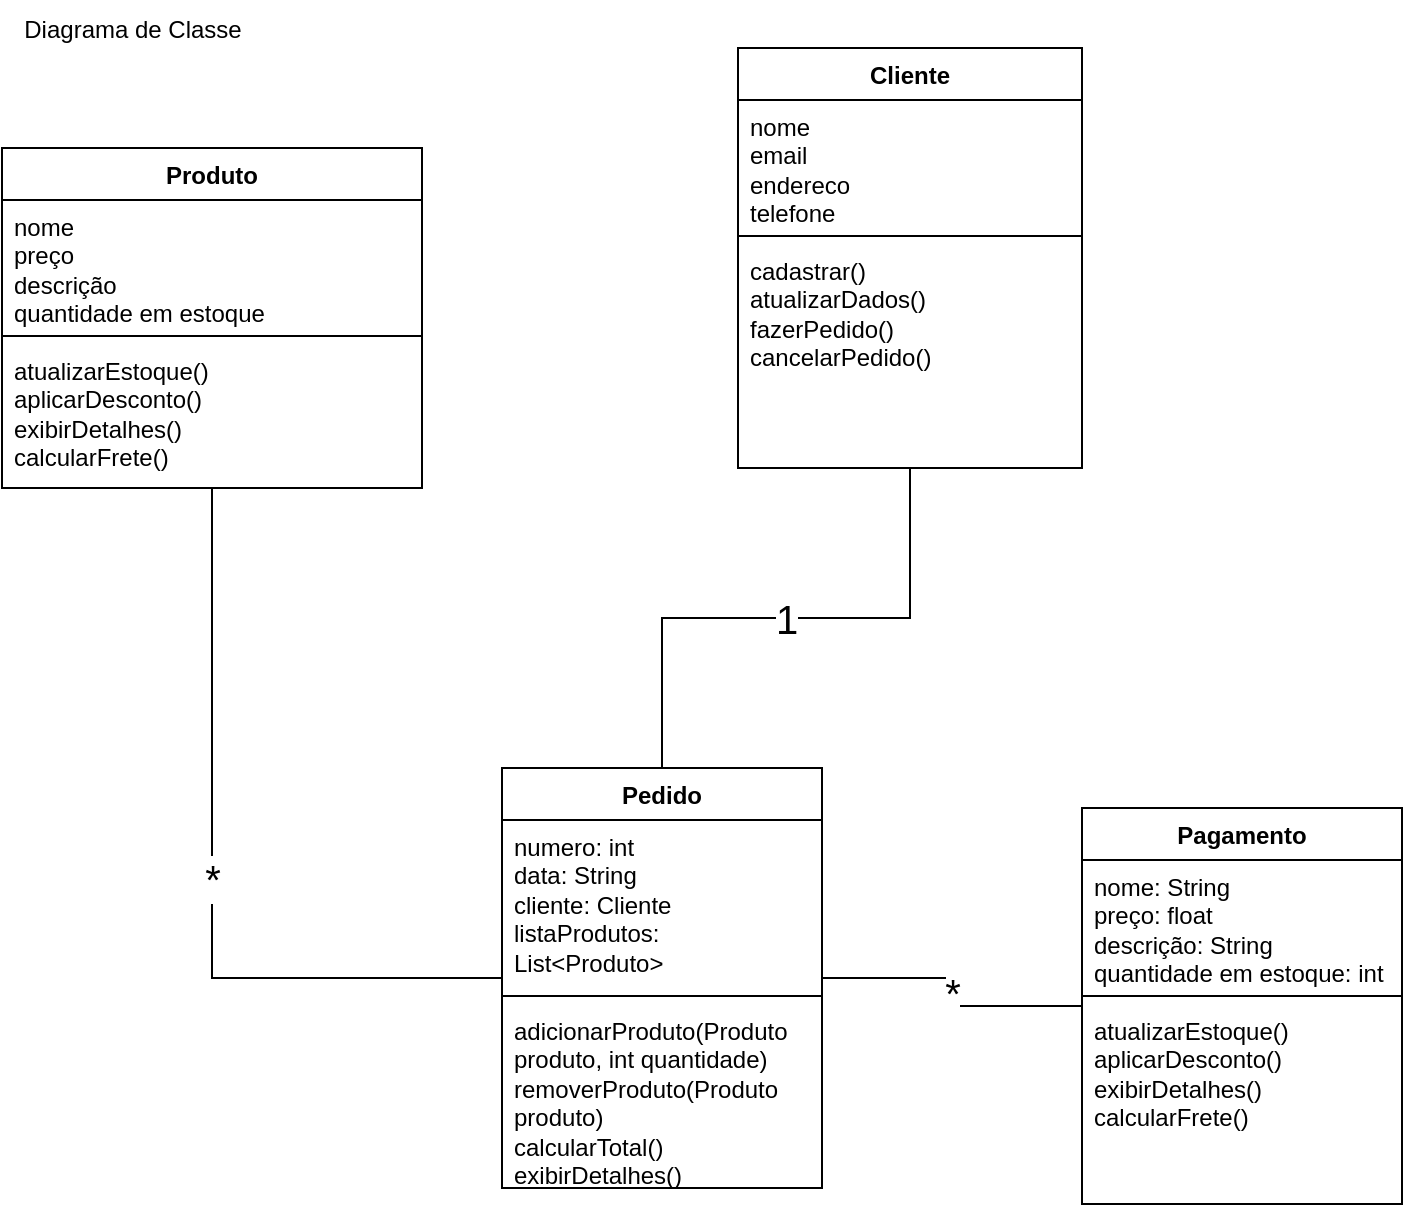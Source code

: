 <mxfile version="24.7.17">
  <diagram name="Page-1" id="c4acf3e9-155e-7222-9cf6-157b1a14988f">
    <mxGraphModel dx="1434" dy="746" grid="1" gridSize="10" guides="1" tooltips="1" connect="1" arrows="1" fold="1" page="1" pageScale="1" pageWidth="850" pageHeight="1100" background="none" math="0" shadow="0">
      <root>
        <mxCell id="0" />
        <mxCell id="1" parent="0" />
        <mxCell id="5d2195bd80daf111-38" style="edgeStyle=orthogonalEdgeStyle;rounded=0;html=1;dashed=1;labelBackgroundColor=none;startFill=0;endArrow=open;endFill=0;endSize=10;fontFamily=Verdana;fontSize=10;" parent="1" edge="1">
          <mxGeometry relative="1" as="geometry">
            <Array as="points">
              <mxPoint x="590" y="721" />
            </Array>
            <mxPoint x="650" y="721" as="sourcePoint" />
          </mxGeometry>
        </mxCell>
        <mxCell id="5d2195bd80daf111-40" style="edgeStyle=orthogonalEdgeStyle;rounded=0;html=1;dashed=1;labelBackgroundColor=none;startFill=0;endArrow=open;endFill=0;endSize=10;fontFamily=Verdana;fontSize=10;" parent="1" edge="1">
          <mxGeometry relative="1" as="geometry">
            <Array as="points" />
            <mxPoint x="730" y="814" as="sourcePoint" />
          </mxGeometry>
        </mxCell>
        <mxCell id="5d2195bd80daf111-39" style="edgeStyle=orthogonalEdgeStyle;rounded=0;html=1;dashed=1;labelBackgroundColor=none;startFill=0;endArrow=open;endFill=0;endSize=10;fontFamily=Verdana;fontSize=10;" parent="1" edge="1">
          <mxGeometry relative="1" as="geometry">
            <mxPoint x="730" y="948" as="sourcePoint" />
          </mxGeometry>
        </mxCell>
        <mxCell id="5d2195bd80daf111-41" style="edgeStyle=orthogonalEdgeStyle;rounded=0;html=1;dashed=1;labelBackgroundColor=none;startFill=0;endArrow=open;endFill=0;endSize=10;fontFamily=Verdana;fontSize=10;" parent="1" edge="1">
          <mxGeometry relative="1" as="geometry">
            <Array as="points" />
            <mxPoint x="730" y="603" as="sourcePoint" />
          </mxGeometry>
        </mxCell>
        <mxCell id="5d2195bd80daf111-35" style="edgeStyle=orthogonalEdgeStyle;rounded=0;html=1;dashed=1;labelBackgroundColor=none;startFill=0;endArrow=open;endFill=0;endSize=10;fontFamily=Verdana;fontSize=10;" parent="1" edge="1">
          <mxGeometry relative="1" as="geometry">
            <Array as="points">
              <mxPoint x="545" y="970" />
              <mxPoint x="545" y="970" />
            </Array>
            <mxPoint x="545" y="963" as="sourcePoint" />
          </mxGeometry>
        </mxCell>
        <mxCell id="5d2195bd80daf111-36" style="edgeStyle=orthogonalEdgeStyle;rounded=0;html=1;dashed=1;labelBackgroundColor=none;startFill=0;endArrow=open;endFill=0;endSize=10;fontFamily=Verdana;fontSize=10;" parent="1" edge="1">
          <mxGeometry relative="1" as="geometry">
            <Array as="points">
              <mxPoint x="550" y="520" />
            </Array>
            <mxPoint x="490" y="520" as="targetPoint" />
          </mxGeometry>
        </mxCell>
        <mxCell id="5d2195bd80daf111-26" style="edgeStyle=orthogonalEdgeStyle;rounded=0;html=1;dashed=1;labelBackgroundColor=none;startFill=0;endArrow=open;endFill=0;endSize=10;fontFamily=Verdana;fontSize=10;" parent="1" edge="1">
          <mxGeometry relative="1" as="geometry">
            <Array as="points" />
            <mxPoint x="685" y="300" as="targetPoint" />
          </mxGeometry>
        </mxCell>
        <mxCell id="5d2195bd80daf111-37" style="edgeStyle=orthogonalEdgeStyle;rounded=0;html=1;dashed=1;labelBackgroundColor=none;startFill=0;endArrow=open;endFill=0;endSize=10;fontFamily=Verdana;fontSize=10;" parent="1" edge="1">
          <mxGeometry relative="1" as="geometry">
            <Array as="points">
              <mxPoint x="570" y="590" />
            </Array>
            <mxPoint x="650" y="590" as="sourcePoint" />
          </mxGeometry>
        </mxCell>
        <mxCell id="HngV6Z71-Gyh6VQ-0Nk7-1" value="Produto" style="swimlane;fontStyle=1;align=center;verticalAlign=top;childLayout=stackLayout;horizontal=1;startSize=26;horizontalStack=0;resizeParent=1;resizeParentMax=0;resizeLast=0;collapsible=1;marginBottom=0;whiteSpace=wrap;html=1;" parent="1" vertex="1">
          <mxGeometry x="30" y="80" width="210" height="170" as="geometry" />
        </mxCell>
        <mxCell id="HngV6Z71-Gyh6VQ-0Nk7-2" value="&lt;div&gt;nome&lt;div&gt;preço&lt;/div&gt;&lt;div&gt;descrição&lt;/div&gt;&lt;div&gt;quantidade em estoque&lt;/div&gt;&lt;/div&gt;" style="text;strokeColor=none;fillColor=none;align=left;verticalAlign=top;spacingLeft=4;spacingRight=4;overflow=hidden;rotatable=0;points=[[0,0.5],[1,0.5]];portConstraint=eastwest;whiteSpace=wrap;html=1;" parent="HngV6Z71-Gyh6VQ-0Nk7-1" vertex="1">
          <mxGeometry y="26" width="210" height="64" as="geometry" />
        </mxCell>
        <mxCell id="HngV6Z71-Gyh6VQ-0Nk7-3" value="" style="line;strokeWidth=1;fillColor=none;align=left;verticalAlign=middle;spacingTop=-1;spacingLeft=3;spacingRight=3;rotatable=0;labelPosition=right;points=[];portConstraint=eastwest;strokeColor=inherit;" parent="HngV6Z71-Gyh6VQ-0Nk7-1" vertex="1">
          <mxGeometry y="90" width="210" height="8" as="geometry" />
        </mxCell>
        <mxCell id="HngV6Z71-Gyh6VQ-0Nk7-4" value="atualizarEstoque()&lt;div&gt;aplicarDesconto()&lt;div&gt;exibirDetalhes()&lt;div&gt;calcularFrete()&lt;/div&gt;&lt;/div&gt;&lt;/div&gt;" style="text;strokeColor=none;fillColor=none;align=left;verticalAlign=top;spacingLeft=4;spacingRight=4;overflow=hidden;rotatable=0;points=[[0,0.5],[1,0.5]];portConstraint=eastwest;whiteSpace=wrap;html=1;" parent="HngV6Z71-Gyh6VQ-0Nk7-1" vertex="1">
          <mxGeometry y="98" width="210" height="72" as="geometry" />
        </mxCell>
        <mxCell id="HngV6Z71-Gyh6VQ-0Nk7-25" value="1" style="edgeStyle=orthogonalEdgeStyle;rounded=0;orthogonalLoop=1;jettySize=auto;html=1;fontSize=20;endArrow=none;endFill=0;" parent="1" source="HngV6Z71-Gyh6VQ-0Nk7-5" target="HngV6Z71-Gyh6VQ-0Nk7-13" edge="1">
          <mxGeometry relative="1" as="geometry" />
        </mxCell>
        <mxCell id="HngV6Z71-Gyh6VQ-0Nk7-5" value="Cliente" style="swimlane;fontStyle=1;align=center;verticalAlign=top;childLayout=stackLayout;horizontal=1;startSize=26;horizontalStack=0;resizeParent=1;resizeParentMax=0;resizeLast=0;collapsible=1;marginBottom=0;whiteSpace=wrap;html=1;" parent="1" vertex="1">
          <mxGeometry x="398" y="30" width="172" height="210" as="geometry" />
        </mxCell>
        <mxCell id="HngV6Z71-Gyh6VQ-0Nk7-6" value="&lt;div&gt;&lt;span style=&quot;background-color: initial;&quot;&gt;nome&lt;/span&gt;&lt;/div&gt;&lt;div&gt;&lt;span style=&quot;background-color: initial;&quot;&gt;email&lt;/span&gt;&lt;/div&gt;&lt;div&gt;endereco&lt;/div&gt;&lt;div&gt;&lt;span style=&quot;background-color: initial;&quot;&gt;telefone&lt;/span&gt;&lt;/div&gt;" style="text;strokeColor=none;fillColor=none;align=left;verticalAlign=top;spacingLeft=4;spacingRight=4;overflow=hidden;rotatable=0;points=[[0,0.5],[1,0.5]];portConstraint=eastwest;whiteSpace=wrap;html=1;" parent="HngV6Z71-Gyh6VQ-0Nk7-5" vertex="1">
          <mxGeometry y="26" width="172" height="64" as="geometry" />
        </mxCell>
        <mxCell id="HngV6Z71-Gyh6VQ-0Nk7-7" value="" style="line;strokeWidth=1;fillColor=none;align=left;verticalAlign=middle;spacingTop=-1;spacingLeft=3;spacingRight=3;rotatable=0;labelPosition=right;points=[];portConstraint=eastwest;strokeColor=inherit;" parent="HngV6Z71-Gyh6VQ-0Nk7-5" vertex="1">
          <mxGeometry y="90" width="172" height="8" as="geometry" />
        </mxCell>
        <mxCell id="HngV6Z71-Gyh6VQ-0Nk7-8" value="cadastrar()&lt;div&gt;atualizarDados()&lt;/div&gt;&lt;div&gt;fazerPedido()&lt;/div&gt;&lt;div&gt;cancelarPedido()&lt;br&gt;&lt;/div&gt;" style="text;strokeColor=none;fillColor=none;align=left;verticalAlign=top;spacingLeft=4;spacingRight=4;overflow=hidden;rotatable=0;points=[[0,0.5],[1,0.5]];portConstraint=eastwest;whiteSpace=wrap;html=1;" parent="HngV6Z71-Gyh6VQ-0Nk7-5" vertex="1">
          <mxGeometry y="98" width="172" height="112" as="geometry" />
        </mxCell>
        <mxCell id="HngV6Z71-Gyh6VQ-0Nk7-24" value="&lt;font style=&quot;font-size: 20px;&quot;&gt;*&lt;/font&gt;" style="edgeStyle=orthogonalEdgeStyle;rounded=0;orthogonalLoop=1;jettySize=auto;html=1;endArrow=none;endFill=0;" parent="1" source="HngV6Z71-Gyh6VQ-0Nk7-9" target="HngV6Z71-Gyh6VQ-0Nk7-13" edge="1">
          <mxGeometry relative="1" as="geometry">
            <mxPoint as="offset" />
          </mxGeometry>
        </mxCell>
        <mxCell id="HngV6Z71-Gyh6VQ-0Nk7-9" value="Pagamento" style="swimlane;fontStyle=1;align=center;verticalAlign=top;childLayout=stackLayout;horizontal=1;startSize=26;horizontalStack=0;resizeParent=1;resizeParentMax=0;resizeLast=0;collapsible=1;marginBottom=0;whiteSpace=wrap;html=1;" parent="1" vertex="1">
          <mxGeometry x="570" y="410" width="160" height="198" as="geometry" />
        </mxCell>
        <mxCell id="HngV6Z71-Gyh6VQ-0Nk7-10" value="nome: String&lt;div&gt;preço: float&lt;/div&gt;&lt;div&gt;descrição: String&lt;/div&gt;&lt;div&gt;quantidade em estoque: int&lt;br&gt;&lt;/div&gt;" style="text;strokeColor=none;fillColor=none;align=left;verticalAlign=top;spacingLeft=4;spacingRight=4;overflow=hidden;rotatable=0;points=[[0,0.5],[1,0.5]];portConstraint=eastwest;whiteSpace=wrap;html=1;" parent="HngV6Z71-Gyh6VQ-0Nk7-9" vertex="1">
          <mxGeometry y="26" width="160" height="64" as="geometry" />
        </mxCell>
        <mxCell id="HngV6Z71-Gyh6VQ-0Nk7-11" value="" style="line;strokeWidth=1;fillColor=none;align=left;verticalAlign=middle;spacingTop=-1;spacingLeft=3;spacingRight=3;rotatable=0;labelPosition=right;points=[];portConstraint=eastwest;strokeColor=inherit;" parent="HngV6Z71-Gyh6VQ-0Nk7-9" vertex="1">
          <mxGeometry y="90" width="160" height="8" as="geometry" />
        </mxCell>
        <mxCell id="HngV6Z71-Gyh6VQ-0Nk7-12" value="atualizarEstoque()&lt;div&gt;aplicarDesconto()&lt;div&gt;exibirDetalhes()&lt;div&gt;calcularFrete()&lt;br&gt;&lt;/div&gt;&lt;/div&gt;&lt;/div&gt;" style="text;strokeColor=none;fillColor=none;align=left;verticalAlign=top;spacingLeft=4;spacingRight=4;overflow=hidden;rotatable=0;points=[[0,0.5],[1,0.5]];portConstraint=eastwest;whiteSpace=wrap;html=1;" parent="HngV6Z71-Gyh6VQ-0Nk7-9" vertex="1">
          <mxGeometry y="98" width="160" height="100" as="geometry" />
        </mxCell>
        <mxCell id="HngV6Z71-Gyh6VQ-0Nk7-26" value="*" style="edgeStyle=orthogonalEdgeStyle;rounded=0;orthogonalLoop=1;jettySize=auto;html=1;fontSize=20;endArrow=none;endFill=0;" parent="1" source="HngV6Z71-Gyh6VQ-0Nk7-13" target="HngV6Z71-Gyh6VQ-0Nk7-1" edge="1">
          <mxGeometry relative="1" as="geometry" />
        </mxCell>
        <mxCell id="HngV6Z71-Gyh6VQ-0Nk7-13" value="Pedido" style="swimlane;fontStyle=1;align=center;verticalAlign=top;childLayout=stackLayout;horizontal=1;startSize=26;horizontalStack=0;resizeParent=1;resizeParentMax=0;resizeLast=0;collapsible=1;marginBottom=0;whiteSpace=wrap;html=1;" parent="1" vertex="1">
          <mxGeometry x="280" y="390" width="160" height="210" as="geometry" />
        </mxCell>
        <mxCell id="HngV6Z71-Gyh6VQ-0Nk7-14" value="&lt;div&gt;numero: int&lt;/div&gt;&lt;div&gt;data: String&lt;/div&gt;&lt;div&gt;cliente: Cliente&lt;/div&gt;&lt;div&gt;listaProdutos: List&amp;lt;Produto&amp;gt;&lt;/div&gt;" style="text;strokeColor=none;fillColor=none;align=left;verticalAlign=top;spacingLeft=4;spacingRight=4;overflow=hidden;rotatable=0;points=[[0,0.5],[1,0.5]];portConstraint=eastwest;whiteSpace=wrap;html=1;" parent="HngV6Z71-Gyh6VQ-0Nk7-13" vertex="1">
          <mxGeometry y="26" width="160" height="84" as="geometry" />
        </mxCell>
        <mxCell id="HngV6Z71-Gyh6VQ-0Nk7-15" value="" style="line;strokeWidth=1;fillColor=none;align=left;verticalAlign=middle;spacingTop=-1;spacingLeft=3;spacingRight=3;rotatable=0;labelPosition=right;points=[];portConstraint=eastwest;strokeColor=inherit;" parent="HngV6Z71-Gyh6VQ-0Nk7-13" vertex="1">
          <mxGeometry y="110" width="160" height="8" as="geometry" />
        </mxCell>
        <mxCell id="HngV6Z71-Gyh6VQ-0Nk7-16" value="&lt;div&gt;adicionarProduto(Produto produto, int quantidade)&lt;/div&gt;&lt;div&gt;removerProduto(Produto produto)&lt;/div&gt;&lt;div&gt;calcularTotal()&lt;/div&gt;&lt;div&gt;exibirDetalhes()&lt;/div&gt;" style="text;strokeColor=none;fillColor=none;align=left;verticalAlign=top;spacingLeft=4;spacingRight=4;overflow=hidden;rotatable=0;points=[[0,0.5],[1,0.5]];portConstraint=eastwest;whiteSpace=wrap;html=1;" parent="HngV6Z71-Gyh6VQ-0Nk7-13" vertex="1">
          <mxGeometry y="118" width="160" height="92" as="geometry" />
        </mxCell>
        <mxCell id="HngV6Z71-Gyh6VQ-0Nk7-59" value="Diagrama de Classe" style="text;html=1;align=center;verticalAlign=middle;resizable=0;points=[];autosize=1;strokeColor=none;fillColor=none;" parent="1" vertex="1">
          <mxGeometry x="30" y="6" width="130" height="30" as="geometry" />
        </mxCell>
      </root>
    </mxGraphModel>
  </diagram>
</mxfile>
